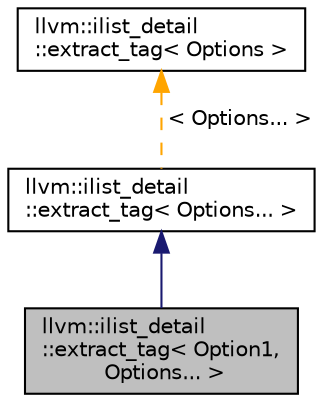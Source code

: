 digraph "llvm::ilist_detail::extract_tag&lt; Option1, Options... &gt;"
{
 // LATEX_PDF_SIZE
  bgcolor="transparent";
  edge [fontname="Helvetica",fontsize="10",labelfontname="Helvetica",labelfontsize="10"];
  node [fontname="Helvetica",fontsize="10",shape="box"];
  Node1 [label="llvm::ilist_detail\l::extract_tag\< Option1,\l Options... \>",height=0.2,width=0.4,color="black", fillcolor="grey75", style="filled", fontcolor="black",tooltip=" "];
  Node2 -> Node1 [dir="back",color="midnightblue",fontsize="10",style="solid",fontname="Helvetica"];
  Node2 [label="llvm::ilist_detail\l::extract_tag\< Options... \>",height=0.2,width=0.4,color="black",URL="$structllvm_1_1ilist__detail_1_1extract__tag.html",tooltip=" "];
  Node3 -> Node2 [dir="back",color="orange",fontsize="10",style="dashed",label=" \< Options... \>" ,fontname="Helvetica"];
  Node3 [label="llvm::ilist_detail\l::extract_tag\< Options \>",height=0.2,width=0.4,color="black",URL="$structllvm_1_1ilist__detail_1_1extract__tag.html",tooltip="Extract custom tag option."];
}
